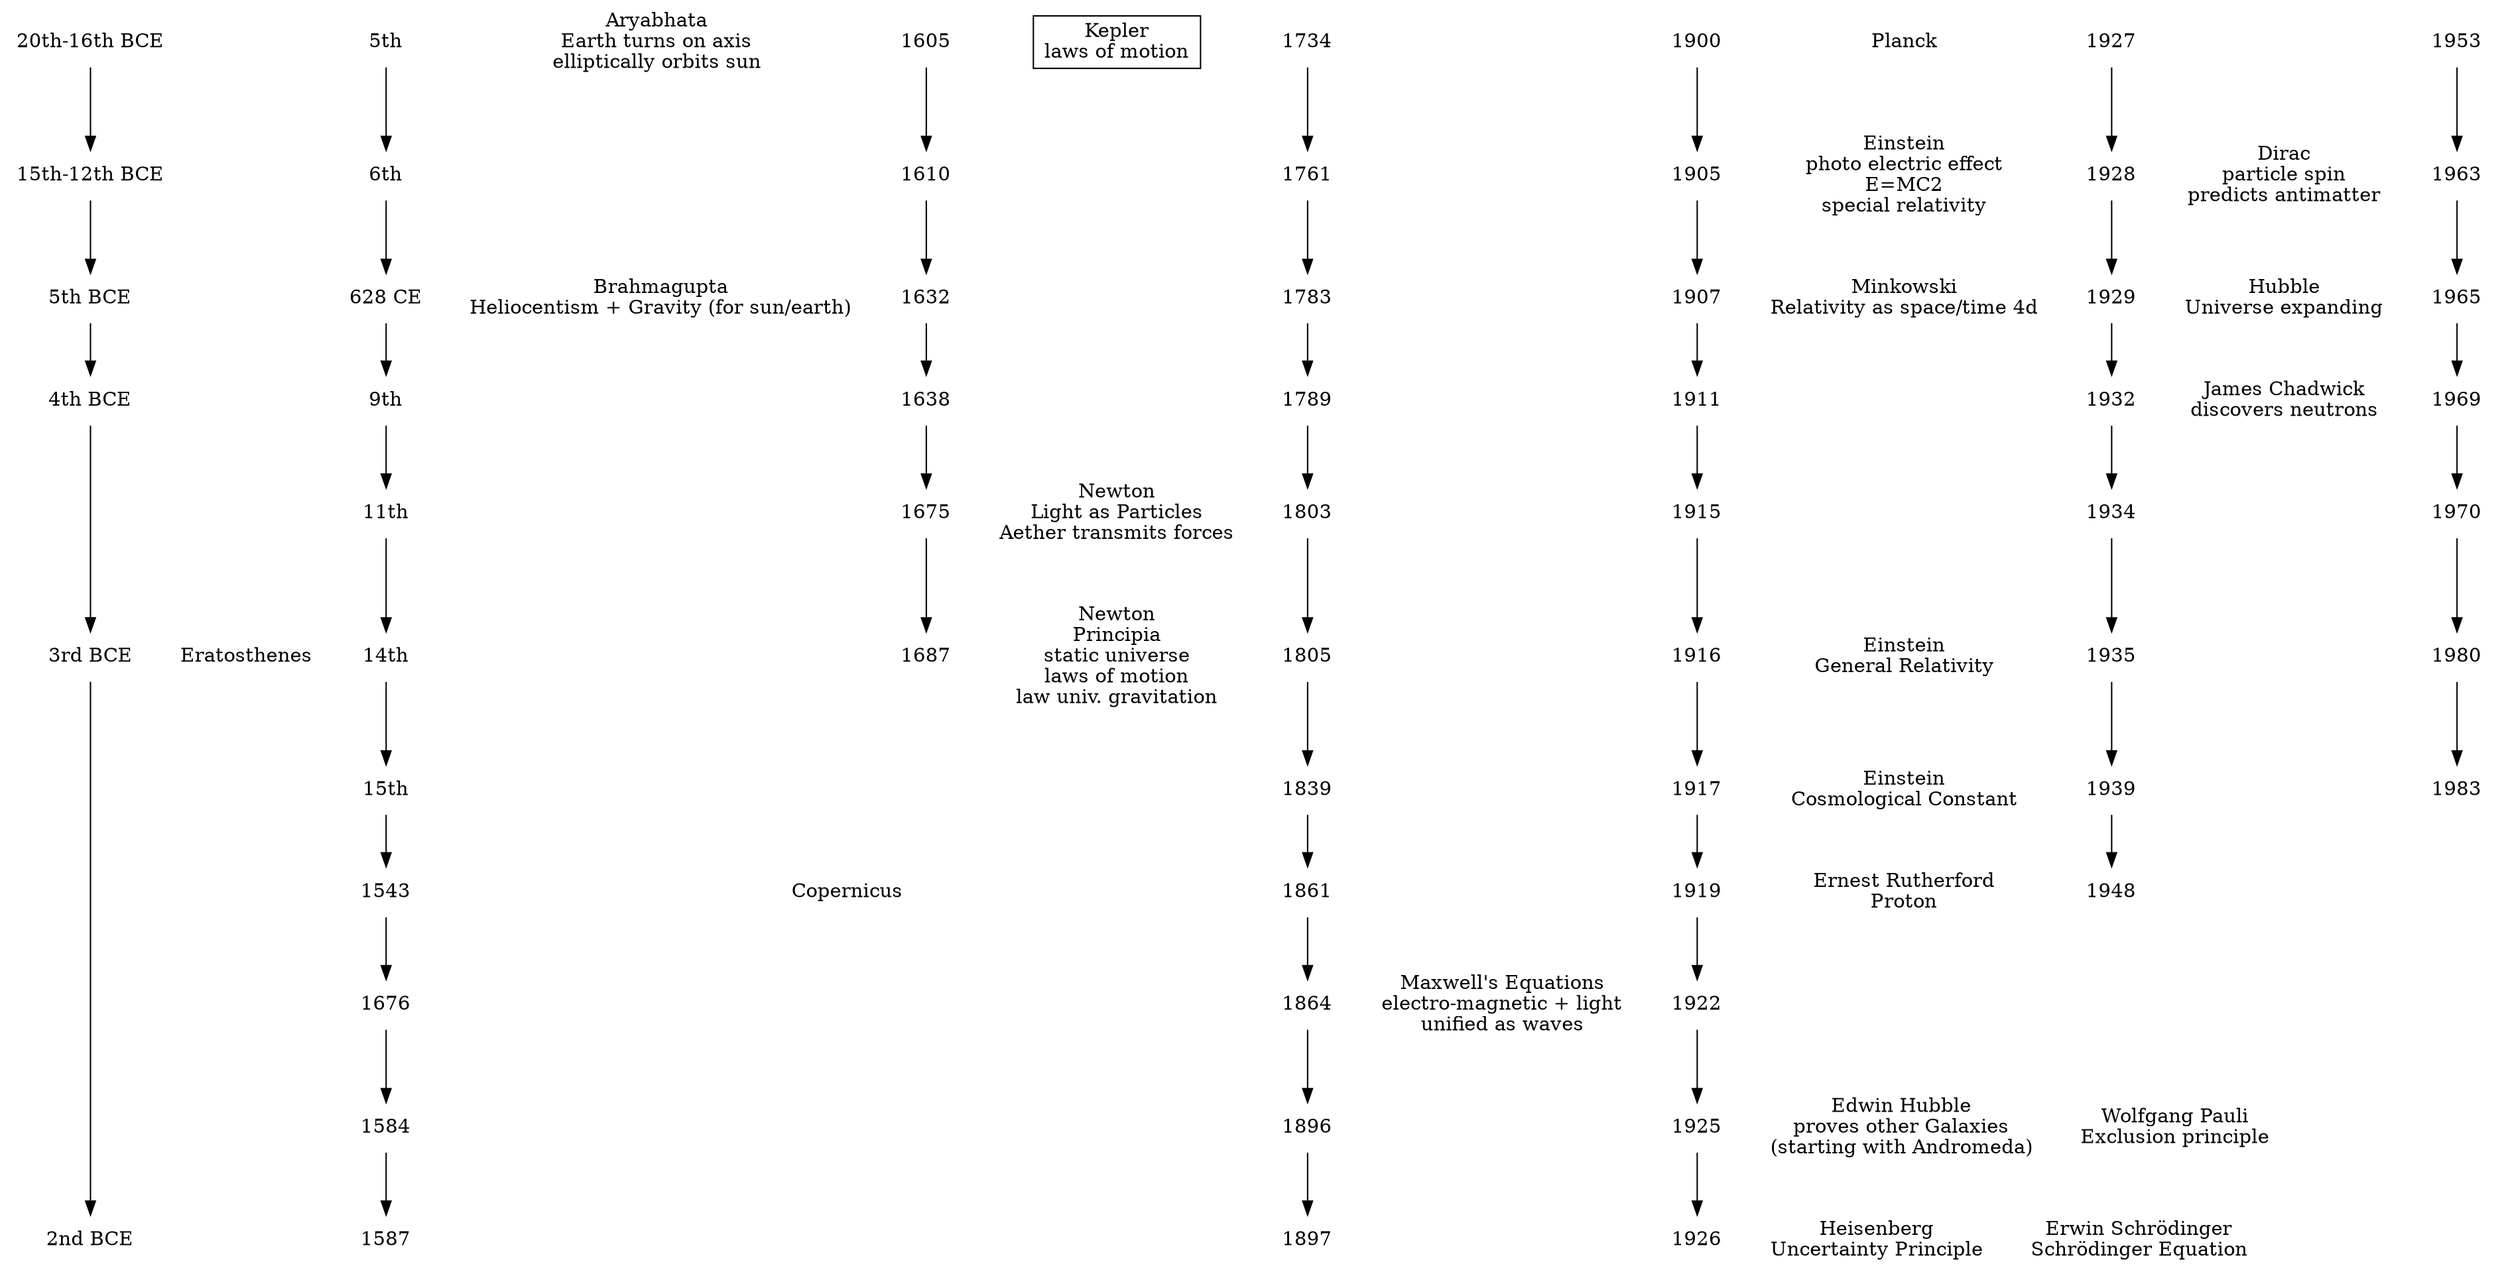 digraph {
  compound=true;
  node [shape=rect color=invis]

  "20th-16th BCE"->"15th-12th BCE"->"5th BCE"->"4th BCE"->"3rd BCE"->"2nd BCE"
  Eratosthenes
    "7th" [label="628 CE"]

  "5th"->"6th"->"7th"->"9th"->"11th"->"14th"->"15th"->1543->1676->1584->1587
  Copernicus
    Aryabhata [label="Aryabhata\nEarth turns on axis\nelliptically orbits sun"]
Brahmagupta [label="Brahmagupta\nHeliocentism + Gravity (for sun/earth)"]
  1605->1610->1632->1638->1675->1687
  klom [label="Kepler\nlaws of motion" color=black]
  NPart [label="Newton\nLight as Particles\nAether transmits forces"]
  NPrinc [label="Newton\nPrincipia\nstatic universe\nlaws of motion\nlaw univ. gravitation"]
  1734->1761->1783->1789->1803->1805->1839->1861->1864->1896->1897
  Maxwell [label="Maxwell's Equations\nelectro-magnetic + light\nunified as waves"]
  1900->1905->1907->1911->1915->1916->1917->1919->1922->1925->1926
  Planck
  Ephoto [label="Einstein\nphoto electric effect\nE=MC2\nspecial relativity"]
  GRel [label="Einstein\nGeneral Relativity"];
  CConst [label="Einstein\nCosmological Constant"];
  RuthP [label="Ernest Rutherford\nProton"]
  Mink [label="Minkowski\nRelativity as space/time 4d"]
  Hubble [label="Edwin Hubble\nproves other Galaxies\n(starting with Andromeda)\n"]
  Pauli [label="Wolfgang Pauli\nExclusion principle"]
  Heisenberg [label="Heisenberg\nUncertainty Principle"]
  Schrodinger [label="Erwin Schrödinger\nSchrödinger Equation\n"]
  1927->1928->1929->1932->1934->1935->1939->1948
  Dirac [label="Dirac\nparticle spin\npredicts antimatter"]
  HubExp [label="Hubble\nUniverse expanding"]
  Chadwick [label="James Chadwick\ndiscovers neutrons"]
  1953->1963->1965->1969->1970->1980->1983

  node [shape=rect]


    {rank=same;"5th";Aryabhata}
      {rank=same;"7th";Brahmagupta}

  {rank=same;klom;1605}
  {rank=same;   "20th-16th BCE"; "5th" }
  {rank=same;"3rd BCE"; Eratosthenes}
  {rank=same;Copernicus; 1543}

  {rank=same;"2nd BCE"; 1587}
  {rank=same;NPart; 1675}

  {rank=same;NPrinc; 1687}

  {rank=same; Planck; 1900}

  {rank=same; Ephoto; 1905}
  {rank=same; Mink; 1907}
  {rank=same; RuthP; 1919}
  {rank=same;Hubble; Pauli 1925}
      {rank=same;Heisenberg;Schrodinger; 1926}

      {rank=same;Dirac; 1928}
    {rank=same;HubExp; 1929}
    {rank=same;Chadwick; 1932}

  {rank=same; Maxwell; 1864}
  {rank=same; GRel;1916}
  {rank=same; CConst;1917}

}

